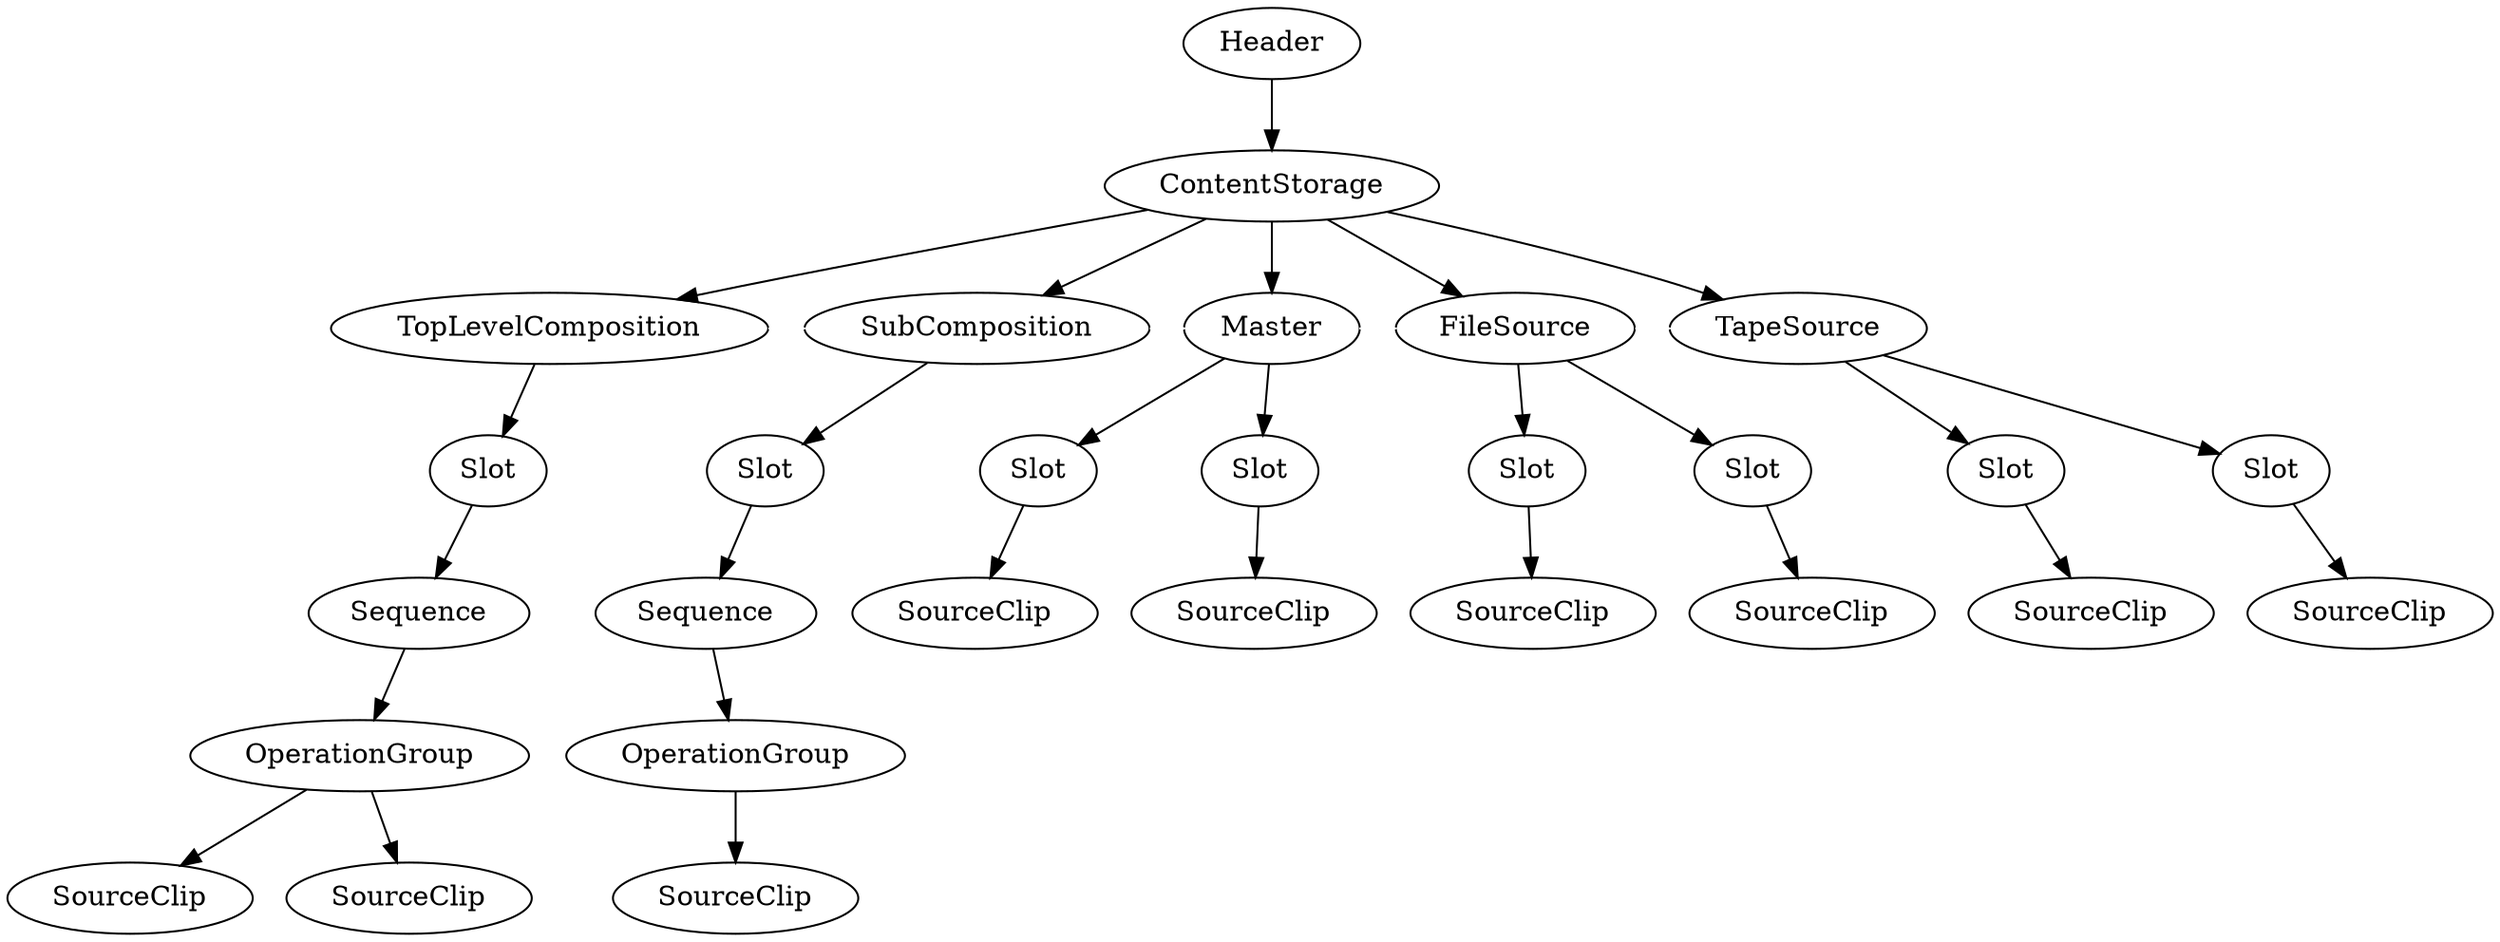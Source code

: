 digraph G {

# Basic containment graph

Header -> ContentStorage
ContentStorage -> TopLevelComposition
ContentStorage -> SubComposition
ContentStorage -> Master
ContentStorage -> FileSource
ContentStorage -> TapeSource

# Cluster the mobs so that they appear in a single horizontal line and
# add (invisible) edges to cause them to be ordered left to right as
# desired.
subgraph cluster_mobs {
  color=white

  {rank=same
  TopLevelComposition
  SubComposition
  Master
  FileSource
  TapeSource}

  TopLevelComposition->SubComposition->Master->FileSource->TapeSource [color=white]
}

# Label nodes to normalize naming.
Slot_1 [label=Slot]
Slot_2 [label=Slot]
Slot_4 [label=Slot]
Slot_5 [label=Slot]
Slot_6 [label=Slot]
Slot_7 [label=Slot]
Slot_8 [label=Slot]
Slot_9 [label=Slot]

SourceClip_1 [label=SourceClip]
SourceClip_3 [label=SourceClip]
SourceClip_2 [label=SourceClip]
SourceClip_5 [label=SourceClip]
SourceClip_6 [label=SourceClip]
SourceClip_7 [label=SourceClip]
SourceClip_8 [label=SourceClip]
SourceClip_9 [label=SourceClip]
SourceClip_10 [label=SourceClip]

SubOperationGroup [label=OperationGroup]
SubSequence [label=Sequence]

TopLevelComposition -> Slot_1
SubComposition -> Slot_2
Master -> Slot_4
Master -> Slot_5
FileSource -> Slot_6
FileSource -> Slot_7
TapeSource -> Slot_8
TapeSource -> Slot_9

Slot_1 -> Sequence
Sequence -> OperationGroup
OperationGroup -> SourceClip_2
OperationGroup -> SourceClip_1

Slot_2 -> SubSequence
SubSequence -> SubOperationGroup
SubOperationGroup -> SourceClip_3

Slot_4 -> SourceClip_5
Slot_5 -> SourceClip_6
Slot_6 -> SourceClip_7
Slot_7 -> SourceClip_8
Slot_8 -> SourceClip_9
Slot_9 -> SourceClip_10

}